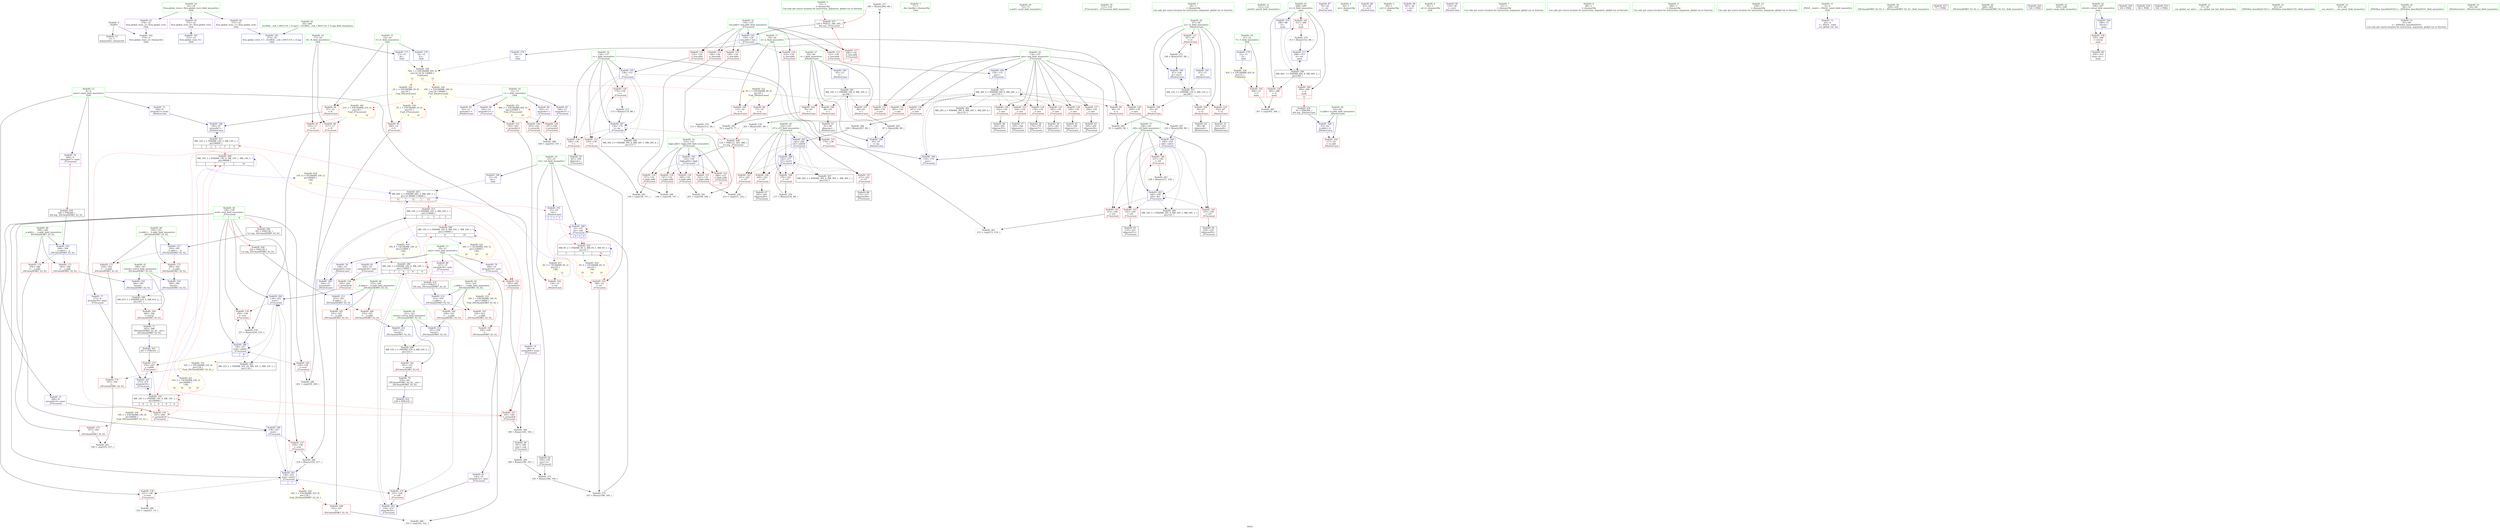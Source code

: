 digraph "SVFG" {
	label="SVFG";

	Node0x55e0046bf880 [shape=record,color=grey,label="{NodeID: 0\nNullPtr}"];
	Node0x55e0046bf880 -> Node0x55e0046e2ad0[style=solid];
	Node0x55e0046bf880 -> Node0x55e0046ea870[style=solid];
	Node0x55e0046f2310 [shape=record,color=grey,label="{NodeID: 277\n285 = Binary(284, 88, )\n|{<s0>10}}"];
	Node0x55e0046f2310:s0 -> Node0x55e004726910[style=solid,color=red];
	Node0x55e0046e51f0 [shape=record,color=blue,label="{NodeID: 194\n134\<--151\npos\<--\n_Z7recurseii\n}"];
	Node0x55e0046e51f0 -> Node0x55e004705400[style=dashed];
	Node0x55e0046e2440 [shape=record,color=red,label="{NodeID: 111\n107\<--67\n\<--i2\n_Z9solveCasei\n}"];
	Node0x55e0046e2440 -> Node0x55e0046e69a0[style=solid];
	Node0x55e0046e06b0 [shape=record,color=green,label="{NodeID: 28\n67\<--68\ni2\<--i2_field_insensitive\n_Z9solveCasei\n}"];
	Node0x55e0046e06b0 -> Node0x55e0046e21d0[style=solid];
	Node0x55e0046e06b0 -> Node0x55e0046e22a0[style=solid];
	Node0x55e0046e06b0 -> Node0x55e0046e2370[style=solid];
	Node0x55e0046e06b0 -> Node0x55e0046e2440[style=solid];
	Node0x55e0046e06b0 -> Node0x55e0046eabe0[style=solid];
	Node0x55e0046e06b0 -> Node0x55e0046eae50[style=solid];
	Node0x55e004702610 [shape=record,color=black,label="{NodeID: 305\nMR_32V_2 = PHI(MR_32V_10, MR_32V_1, MR_32V_1, )\npts\{139 \}\n}"];
	Node0x55e0046e8360 [shape=record,color=red,label="{NodeID: 139\n256\<--138\n\<--eval\n_Z7recurseii\n}"];
	Node0x55e0046e8360 -> Node0x55e0046f2190[style=solid];
	Node0x55e0046e2f40 [shape=record,color=black,label="{NodeID: 56\n161\<--160\nidxprom\<--\n_Z7recurseii\n}"];
	Node0x55e004708300 [shape=record,color=yellow,style=double,label="{NodeID: 333\n16V_1 = ENCHI(MR_16V_0)\npts\{110000 \}\nFun[_ZSt3maxIiERKT_S2_S2_]}"];
	Node0x55e004708300 -> Node0x55e0046e9a20[style=dashed];
	Node0x55e0046e9a20 [shape=record,color=red,label="{NodeID: 167\n330\<--329\n\<--\n_ZSt3maxIiERKT_S2_S2_\n}"];
	Node0x55e0046e9a20 -> Node0x55e0046f3090[style=solid];
	Node0x55e0046e4600 [shape=record,color=purple,label="{NodeID: 84\n162\<--12\narrayidx\<--c\n_Z7recurseii\n}"];
	Node0x55e0046e4600 -> Node0x55e0046e8b80[style=solid];
	Node0x55e0046deef0 [shape=record,color=green,label="{NodeID: 1\n7\<--1\n__dso_handle\<--dummyObj\nGlob }"];
	Node0x55e0046f2490 [shape=record,color=grey,label="{NodeID: 278\n282 = Binary(281, 88, )\n|{<s0>9}}"];
	Node0x55e0046f2490:s0 -> Node0x55e004726bc0[style=solid,color=red];
	Node0x55e0046e52c0 [shape=record,color=blue,label="{NodeID: 195\n136\<--153\ni\<--\n_Z7recurseii\n}"];
	Node0x55e0046e52c0 -> Node0x55e0046e7e80[style=dashed];
	Node0x55e0046e52c0 -> Node0x55e0046e7f50[style=dashed];
	Node0x55e0046e52c0 -> Node0x55e0046e8020[style=dashed];
	Node0x55e0046e52c0 -> Node0x55e0046e80f0[style=dashed];
	Node0x55e0046e52c0 -> Node0x55e0046e5460[style=dashed];
	Node0x55e0046e52c0 -> Node0x55e004701900[style=dashed];
	Node0x55e0046e2510 [shape=record,color=red,label="{NodeID: 112\n146\<--130\n\<--low.addr\n_Z7recurseii\n}"];
	Node0x55e0046e2510 -> Node0x55e0046f2d90[style=solid];
	Node0x55e0046e0780 [shape=record,color=green,label="{NodeID: 29\n72\<--73\nscanf\<--scanf_field_insensitive\n}"];
	Node0x55e004702700 [shape=record,color=black,label="{NodeID: 306\nMR_34V_2 = PHI(MR_34V_4, MR_34V_1, MR_34V_1, )\npts\{141 \}\n}"];
	Node0x55e0046e8430 [shape=record,color=red,label="{NodeID: 140\n259\<--138\n\<--eval\n_Z7recurseii\n}"];
	Node0x55e0046e8430 -> Node0x55e0046f3510[style=solid];
	Node0x55e0046e3010 [shape=record,color=black,label="{NodeID: 57\n165\<--164\nidxprom2\<--\n_Z7recurseii\n}"];
	Node0x55e004710570 [shape=record,color=yellow,style=double,label="{NodeID: 417\n6V_3 = CSCHI(MR_6V_2)\npts\{25 \}\nCS[]|{|<s1>12}}"];
	Node0x55e004710570 -> Node0x55e0046e1cf0[style=dashed];
	Node0x55e004710570:s1 -> Node0x55e0046fe1a0[style=dashed,color=blue];
	Node0x55e0046e9af0 [shape=record,color=red,label="{NodeID: 168\n332\<--331\n\<--\n_ZSt3maxIiERKT_S2_S2_\n}"];
	Node0x55e0046e9af0 -> Node0x55e0046f3090[style=solid];
	Node0x55e0046e46d0 [shape=record,color=purple,label="{NodeID: 85\n166\<--12\narrayidx3\<--c\n_Z7recurseii\n}"];
	Node0x55e0046e46d0 -> Node0x55e0046e8c50[style=solid];
	Node0x55e0046def80 [shape=record,color=green,label="{NodeID: 2\n15\<--1\n\<--dummyObj\nCan only get source location for instruction, argument, global var or function.|{<s0>5}}"];
	Node0x55e0046def80:s0 -> Node0x55e004726910[style=solid,color=red];
	Node0x55e0046f2610 [shape=record,color=grey,label="{NodeID: 279\n277 = Binary(276, 88, )\n}"];
	Node0x55e0046f2610 -> Node0x55e0046e5d50[style=solid];
	Node0x55e0046e5390 [shape=record,color=blue,label="{NodeID: 196\n134\<--170\npos\<--\n_Z7recurseii\n}"];
	Node0x55e0046e5390 -> Node0x55e004705400[style=dashed];
	Node0x55e0046e25e0 [shape=record,color=red,label="{NodeID: 113\n151\<--130\n\<--low.addr\n_Z7recurseii\n}"];
	Node0x55e0046e25e0 -> Node0x55e0046e51f0[style=solid];
	Node0x55e0046e0880 [shape=record,color=green,label="{NodeID: 30\n115\<--116\n_Z7recurseii\<--_Z7recurseii_field_insensitive\n}"];
	Node0x55e004702c00 [shape=record,color=black,label="{NodeID: 307\nMR_36V_2 = PHI(MR_36V_4, MR_36V_1, MR_36V_1, )\npts\{143 \}\n}"];
	Node0x55e0046e8500 [shape=record,color=red,label="{NodeID: 141\n213\<--140\n\<--i20\n_Z7recurseii\n}"];
	Node0x55e0046e8500 -> Node0x55e0046f2910[style=solid];
	Node0x55e0046e30e0 [shape=record,color=black,label="{NodeID: 58\n179\<--178\nidxprom7\<--\n_Z7recurseii\n}"];
	Node0x55e0047106d0 [shape=record,color=yellow,style=double,label="{NodeID: 418\n14V_4 = CSCHI(MR_14V_2)\npts\{90000 \}\nCS[]|{<s0>12}}"];
	Node0x55e0047106d0:s0 -> Node0x55e0046fe1a0[style=dashed,color=blue];
	Node0x55e0046e9bc0 [shape=record,color=red,label="{NodeID: 169\n366\<--346\n\<--retval\n_ZSt3minIiERKT_S2_S2_\n}"];
	Node0x55e0046e9bc0 -> Node0x55e0046e3b70[style=solid];
	Node0x55e0046e47a0 [shape=record,color=purple,label="{NodeID: 86\n192\<--12\narrayidx12\<--c\n_Z7recurseii\n}"];
	Node0x55e0046e47a0 -> Node0x55e0046e8ec0[style=solid];
	Node0x55e0046de910 [shape=record,color=green,label="{NodeID: 3\n24\<--1\n\<--dummyObj\nCan only get source location for instruction, argument, global var or function.}"];
	Node0x55e0046f2790 [shape=record,color=grey,label="{NodeID: 280\n222 = cmp(221, 15, )\n}"];
	Node0x55e0046e5460 [shape=record,color=blue,label="{NodeID: 197\n136\<--175\ni\<--inc\n_Z7recurseii\n}"];
	Node0x55e0046e5460 -> Node0x55e0046e7e80[style=dashed];
	Node0x55e0046e5460 -> Node0x55e0046e7f50[style=dashed];
	Node0x55e0046e5460 -> Node0x55e0046e8020[style=dashed];
	Node0x55e0046e5460 -> Node0x55e0046e80f0[style=dashed];
	Node0x55e0046e5460 -> Node0x55e0046e5460[style=dashed];
	Node0x55e0046e5460 -> Node0x55e004701900[style=dashed];
	Node0x55e0046e26b0 [shape=record,color=red,label="{NodeID: 114\n153\<--130\n\<--low.addr\n_Z7recurseii\n}"];
	Node0x55e0046e26b0 -> Node0x55e0046e52c0[style=solid];
	Node0x55e0046e0980 [shape=record,color=green,label="{NodeID: 31\n121\<--122\nprintf\<--printf_field_insensitive\n}"];
	Node0x55e004703100 [shape=record,color=black,label="{NodeID: 308\nMR_14V_2 = PHI(MR_14V_6, MR_14V_1, MR_14V_1, )\npts\{90000 \}\n|{<s0>5|<s1>9|<s2>10}}"];
	Node0x55e004703100:s0 -> Node0x55e0047106d0[style=dashed,color=blue];
	Node0x55e004703100:s1 -> Node0x55e0047109f0[style=dashed,color=blue];
	Node0x55e004703100:s2 -> Node0x55e004703100[style=dashed,color=blue];
	Node0x55e0046e85d0 [shape=record,color=red,label="{NodeID: 142\n225\<--140\n\<--i20\n_Z7recurseii\n}"];
	Node0x55e0046e85d0 -> Node0x55e0046e35c0[style=solid];
	Node0x55e0046e31b0 [shape=record,color=black,label="{NodeID: 59\n183\<--182\nidxprom9\<--\n_Z7recurseii\n}"];
	Node0x55e0047107b0 [shape=record,color=yellow,style=double,label="{NodeID: 419\n16V_4 = CSCHI(MR_16V_2)\npts\{110000 \}\nCS[]|{<s0>12}}"];
	Node0x55e0047107b0:s0 -> Node0x55e0046fe1a0[style=dashed,color=blue];
	Node0x55e004708630 [shape=record,color=yellow,style=double,label="{NodeID: 336\n42V_1 = ENCHI(MR_42V_0)\npts\{22 \}\nFun[main]}"];
	Node0x55e004708630 -> Node0x55e0046e1c20[style=dashed];
	Node0x55e0046e9c90 [shape=record,color=red,label="{NodeID: 170\n356\<--348\n\<--__a.addr\n_ZSt3minIiERKT_S2_S2_\n}"];
	Node0x55e0046e9c90 -> Node0x55e0046ea0a0[style=solid];
	Node0x55e0046e4870 [shape=record,color=purple,label="{NodeID: 87\n70\<--26\n\<--.str\n_Z9solveCasei\n}"];
	Node0x55e0046de9a0 [shape=record,color=green,label="{NodeID: 4\n26\<--1\n.str\<--dummyObj\nGlob }"];
	Node0x55e0046f2910 [shape=record,color=grey,label="{NodeID: 281\n215 = cmp(213, 214, )\n}"];
	Node0x55e0046e5530 [shape=record,color=blue,label="{NodeID: 198\n23\<--197\nret\<--add\n_Z7recurseii\n|{|<s1>9|<s2>9|<s3>9}}"];
	Node0x55e0046e5530 -> Node0x55e004701400[style=dashed];
	Node0x55e0046e5530:s1 -> Node0x55e0046e1dc0[style=dashed,color=red];
	Node0x55e0046e5530:s2 -> Node0x55e0046e5530[style=dashed,color=red];
	Node0x55e0046e5530:s3 -> Node0x55e004701400[style=dashed,color=red];
	Node0x55e0046e2780 [shape=record,color=red,label="{NodeID: 115\n199\<--130\n\<--low.addr\n_Z7recurseii\n}"];
	Node0x55e0046e2780 -> Node0x55e0046f3810[style=solid];
	Node0x55e0046e0a80 [shape=record,color=green,label="{NodeID: 32\n130\<--131\nlow.addr\<--low.addr_field_insensitive\n_Z7recurseii\n}"];
	Node0x55e0046e0a80 -> Node0x55e0046e2510[style=solid];
	Node0x55e0046e0a80 -> Node0x55e0046e25e0[style=solid];
	Node0x55e0046e0a80 -> Node0x55e0046e26b0[style=solid];
	Node0x55e0046e0a80 -> Node0x55e0046e2780[style=solid];
	Node0x55e0046e0a80 -> Node0x55e0046e70b0[style=solid];
	Node0x55e0046e0a80 -> Node0x55e0046e7180[style=solid];
	Node0x55e0046e0a80 -> Node0x55e0046e5050[style=solid];
	Node0x55e004703600 [shape=record,color=black,label="{NodeID: 309\nMR_16V_2 = PHI(MR_16V_6, MR_16V_1, MR_16V_1, )\npts\{110000 \}\n|{<s0>5|<s1>9|<s2>10}}"];
	Node0x55e004703600:s0 -> Node0x55e0047107b0[style=dashed,color=blue];
	Node0x55e004703600:s1 -> Node0x55e004710ad0[style=dashed,color=blue];
	Node0x55e004703600:s2 -> Node0x55e004703600[style=dashed,color=blue];
	Node0x55e0046e86a0 [shape=record,color=red,label="{NodeID: 143\n232\<--140\n\<--i20\n_Z7recurseii\n}"];
	Node0x55e0046e86a0 -> Node0x55e0046e3690[style=solid];
	Node0x55e0046e3280 [shape=record,color=black,label="{NodeID: 60\n187\<--186\nconv\<--sub\n_Z7recurseii\n}"];
	Node0x55e0046e3280 -> Node0x55e0046e66a0[style=solid];
	Node0x55e004710890 [shape=record,color=yellow,style=double,label="{NodeID: 420\n6V_4 = CSCHI(MR_6V_3)\npts\{25 \}\nCS[]|{<s0>10|<s1>10|<s2>10}}"];
	Node0x55e004710890:s0 -> Node0x55e0046e1dc0[style=dashed,color=red];
	Node0x55e004710890:s1 -> Node0x55e0046e5530[style=dashed,color=red];
	Node0x55e004710890:s2 -> Node0x55e004701400[style=dashed,color=red];
	Node0x55e0046e9d60 [shape=record,color=red,label="{NodeID: 171\n363\<--348\n\<--__a.addr\n_ZSt3minIiERKT_S2_S2_\n}"];
	Node0x55e0046e9d60 -> Node0x55e0046ed5f0[style=solid];
	Node0x55e0046e4940 [shape=record,color=purple,label="{NodeID: 88\n83\<--28\n\<--.str.1\n_Z9solveCasei\n}"];
	Node0x55e0046dea30 [shape=record,color=green,label="{NodeID: 5\n28\<--1\n.str.1\<--dummyObj\nGlob }"];
	Node0x55e0046f2a90 [shape=record,color=grey,label="{NodeID: 282\n95 = cmp(93, 94, )\n}"];
	Node0x55e0046e5600 [shape=record,color=blue,label="{NodeID: 199\n138\<--207\neval\<--\n_Z7recurseii\n}"];
	Node0x55e0046e5600 -> Node0x55e0046e81c0[style=dashed];
	Node0x55e0046e5600 -> Node0x55e0046e57a0[style=dashed];
	Node0x55e0046e5600 -> Node0x55e0046e5a10[style=dashed];
	Node0x55e0046e70b0 [shape=record,color=red,label="{NodeID: 116\n214\<--130\n\<--low.addr\n_Z7recurseii\n}"];
	Node0x55e0046e70b0 -> Node0x55e0046f2910[style=solid];
	Node0x55e0046e0b50 [shape=record,color=green,label="{NodeID: 33\n132\<--133\nhigh.addr\<--high.addr_field_insensitive\n_Z7recurseii\n}"];
	Node0x55e0046e0b50 -> Node0x55e0046e7250[style=solid];
	Node0x55e0046e0b50 -> Node0x55e0046e7320[style=solid];
	Node0x55e0046e0b50 -> Node0x55e0046e73f0[style=solid];
	Node0x55e0046e0b50 -> Node0x55e0046e74c0[style=solid];
	Node0x55e0046e0b50 -> Node0x55e0046e7590[style=solid];
	Node0x55e0046e0b50 -> Node0x55e0046e5120[style=solid];
	Node0x55e0046e8770 [shape=record,color=red,label="{NodeID: 144\n237\<--140\n\<--i20\n_Z7recurseii\n}"];
	Node0x55e0046e8770 -> Node0x55e0046efe00[style=solid];
	Node0x55e0046e3350 [shape=record,color=black,label="{NodeID: 61\n191\<--190\nidxprom11\<--\n_Z7recurseii\n}"];
	Node0x55e0047109f0 [shape=record,color=yellow,style=double,label="{NodeID: 421\n14V_5 = CSCHI(MR_14V_3)\npts\{90000 \}\nCS[]|{<s0>10|<s1>10|<s2>10|<s3>10}}"];
	Node0x55e0047109f0:s0 -> Node0x55e0046e8d20[style=dashed,color=red];
	Node0x55e0047109f0:s1 -> Node0x55e0046e8f90[style=dashed,color=red];
	Node0x55e0047109f0:s2 -> Node0x55e004703100[style=dashed,color=red];
	Node0x55e0047109f0:s3 -> Node0x55e004706800[style=dashed,color=red];
	Node0x55e0047087f0 [shape=record,color=yellow,style=double,label="{NodeID: 338\n50V_1 = ENCHI(MR_50V_0)\npts\{16 18 20 130000 \}\nFun[main]|{<s0>12|<s1>12|<s2>12}}"];
	Node0x55e0047087f0:s0 -> Node0x55e004706d00[style=dashed,color=red];
	Node0x55e0047087f0:s1 -> Node0x55e004707820[style=dashed,color=red];
	Node0x55e0047087f0:s2 -> Node0x55e004707e40[style=dashed,color=red];
	Node0x55e0046e9e30 [shape=record,color=red,label="{NodeID: 172\n354\<--350\n\<--__b.addr\n_ZSt3minIiERKT_S2_S2_\n}"];
	Node0x55e0046e9e30 -> Node0x55e0046e9fd0[style=solid];
	Node0x55e0046e4a10 [shape=record,color=purple,label="{NodeID: 89\n301\<--28\n\<--.str.1\nmain\n}"];
	Node0x55e0046deac0 [shape=record,color=green,label="{NodeID: 6\n30\<--1\n.str.2\<--dummyObj\nGlob }"];
	Node0x55e0046f2c10 [shape=record,color=grey,label="{NodeID: 283\n158 = cmp(156, 157, )\n}"];
	Node0x55e0046e56d0 [shape=record,color=blue,label="{NodeID: 200\n140\<--210\ni20\<--sub21\n_Z7recurseii\n}"];
	Node0x55e0046e56d0 -> Node0x55e0046e8500[style=dashed];
	Node0x55e0046e56d0 -> Node0x55e0046e85d0[style=dashed];
	Node0x55e0046e56d0 -> Node0x55e0046e86a0[style=dashed];
	Node0x55e0046e56d0 -> Node0x55e0046e8770[style=dashed];
	Node0x55e0046e56d0 -> Node0x55e0046e5940[style=dashed];
	Node0x55e0046e56d0 -> Node0x55e004702700[style=dashed];
	Node0x55e0046e7180 [shape=record,color=red,label="{NodeID: 117\n280\<--130\n\<--low.addr\n_Z7recurseii\n|{<s0>9}}"];
	Node0x55e0046e7180:s0 -> Node0x55e004726910[style=solid,color=red];
	Node0x55e0046e0c20 [shape=record,color=green,label="{NodeID: 34\n134\<--135\npos\<--pos_field_insensitive\n_Z7recurseii\n}"];
	Node0x55e0046e0c20 -> Node0x55e0046e7660[style=solid];
	Node0x55e0046e0c20 -> Node0x55e0046e7730[style=solid];
	Node0x55e0046e0c20 -> Node0x55e0046e7800[style=solid];
	Node0x55e0046e0c20 -> Node0x55e0046e78d0[style=solid];
	Node0x55e0046e0c20 -> Node0x55e0046e79a0[style=solid];
	Node0x55e0046e0c20 -> Node0x55e0046e7a70[style=solid];
	Node0x55e0046e0c20 -> Node0x55e0046e7b40[style=solid];
	Node0x55e0046e0c20 -> Node0x55e0046e7c10[style=solid];
	Node0x55e0046e0c20 -> Node0x55e0046e7ce0[style=solid];
	Node0x55e0046e0c20 -> Node0x55e0046e7db0[style=solid];
	Node0x55e0046e0c20 -> Node0x55e0046e51f0[style=solid];
	Node0x55e0046e0c20 -> Node0x55e0046e5390[style=solid];
	Node0x55e004704000 [shape=record,color=black,label="{NodeID: 311\nMR_12V_3 = PHI(MR_12V_4, MR_12V_2, )\npts\{68 \}\n}"];
	Node0x55e004704000 -> Node0x55e0046e21d0[style=dashed];
	Node0x55e004704000 -> Node0x55e0046e22a0[style=dashed];
	Node0x55e004704000 -> Node0x55e0046e2370[style=dashed];
	Node0x55e004704000 -> Node0x55e0046e2440[style=dashed];
	Node0x55e004704000 -> Node0x55e0046eae50[style=dashed];
	Node0x55e0046e8840 [shape=record,color=red,label="{NodeID: 145\n251\<--142\n\<--i37\n_Z7recurseii\n}"];
	Node0x55e0046e8840 -> Node0x55e0046f3690[style=solid];
	Node0x55e0046e3420 [shape=record,color=black,label="{NodeID: 62\n194\<--193\nconv13\<--\n_Z7recurseii\n}"];
	Node0x55e0046e3420 -> Node0x55e0046e6b20[style=solid];
	Node0x55e004710ad0 [shape=record,color=yellow,style=double,label="{NodeID: 422\n16V_5 = CSCHI(MR_16V_3)\npts\{110000 \}\nCS[]|{<s0>10|<s1>10|<s2>10}}"];
	Node0x55e004710ad0:s0 -> Node0x55e0046e8df0[style=dashed,color=red];
	Node0x55e004710ad0:s1 -> Node0x55e0046ffb00[style=dashed,color=red];
	Node0x55e004710ad0:s2 -> Node0x55e004703600[style=dashed,color=red];
	Node0x55e004708900 [shape=record,color=yellow,style=double,label="{NodeID: 339\n2V_1 = ENCHI(MR_2V_0)\npts\{16 \}\nFun[_Z7recurseii]|{|<s1>9|<s2>10}}"];
	Node0x55e004708900 -> Node0x55e0046e4f80[style=dashed];
	Node0x55e004708900:s1 -> Node0x55e004708900[style=dashed,color=red];
	Node0x55e004708900:s2 -> Node0x55e004708900[style=dashed,color=red];
	Node0x55e0046e9f00 [shape=record,color=red,label="{NodeID: 173\n360\<--350\n\<--__b.addr\n_ZSt3minIiERKT_S2_S2_\n}"];
	Node0x55e0046e9f00 -> Node0x55e0046ed520[style=solid];
	Node0x55e0046e4ae0 [shape=record,color=purple,label="{NodeID: 90\n119\<--30\n\<--.str.2\n_Z9solveCasei\n}"];
	Node0x55e0046df480 [shape=record,color=green,label="{NodeID: 7\n33\<--1\n\<--dummyObj\nCan only get source location for instruction, argument, global var or function.}"];
	Node0x55e0046f2d90 [shape=record,color=grey,label="{NodeID: 284\n148 = cmp(146, 147, )\n}"];
	Node0x55e0046e57a0 [shape=record,color=blue,label="{NodeID: 201\n138\<--219\neval\<--sub25\n_Z7recurseii\n|{|<s5>7}}"];
	Node0x55e0046e57a0 -> Node0x55e0046e81c0[style=dashed];
	Node0x55e0046e57a0 -> Node0x55e0046e8290[style=dashed];
	Node0x55e0046e57a0 -> Node0x55e0046e9060[style=dashed];
	Node0x55e0046e57a0 -> Node0x55e0046e57a0[style=dashed];
	Node0x55e0046e57a0 -> Node0x55e0046e5a10[style=dashed];
	Node0x55e0046e57a0:s5 -> Node0x55e004707f50[style=dashed,color=red];
	Node0x55e0046e7250 [shape=record,color=red,label="{NodeID: 118\n147\<--132\n\<--high.addr\n_Z7recurseii\n}"];
	Node0x55e0046e7250 -> Node0x55e0046f2d90[style=solid];
	Node0x55e0046e0cf0 [shape=record,color=green,label="{NodeID: 35\n136\<--137\ni\<--i_field_insensitive\n_Z7recurseii\n}"];
	Node0x55e0046e0cf0 -> Node0x55e0046e7e80[style=solid];
	Node0x55e0046e0cf0 -> Node0x55e0046e7f50[style=solid];
	Node0x55e0046e0cf0 -> Node0x55e0046e8020[style=solid];
	Node0x55e0046e0cf0 -> Node0x55e0046e80f0[style=solid];
	Node0x55e0046e0cf0 -> Node0x55e0046e52c0[style=solid];
	Node0x55e0046e0cf0 -> Node0x55e0046e5460[style=solid];
	Node0x55e004704500 [shape=record,color=black,label="{NodeID: 312\nMR_14V_2 = PHI(MR_14V_3, MR_14V_1, )\npts\{90000 \}\n|{|<s1>5|<s2>5|<s3>5|<s4>5}}"];
	Node0x55e004704500 -> Node0x55e0046eacb0[style=dashed];
	Node0x55e004704500:s1 -> Node0x55e0046e8d20[style=dashed,color=red];
	Node0x55e004704500:s2 -> Node0x55e0046e8f90[style=dashed,color=red];
	Node0x55e004704500:s3 -> Node0x55e004703100[style=dashed,color=red];
	Node0x55e004704500:s4 -> Node0x55e004706800[style=dashed,color=red];
	Node0x55e0046e8910 [shape=record,color=red,label="{NodeID: 146\n264\<--142\n\<--i37\n_Z7recurseii\n}"];
	Node0x55e0046e8910 -> Node0x55e0046e3830[style=solid];
	Node0x55e0046e34f0 [shape=record,color=black,label="{NodeID: 63\n205\<--204\nidxprom18\<--\n_Z7recurseii\n}"];
	Node0x55e004708a10 [shape=record,color=yellow,style=double,label="{NodeID: 340\n21V_1 = ENCHI(MR_21V_0)\npts\{18 \}\nFun[_Z7recurseii]|{|<s2>9|<s3>10}}"];
	Node0x55e004708a10 -> Node0x55e0046e1810[style=dashed];
	Node0x55e004708a10 -> Node0x55e0046e18e0[style=dashed];
	Node0x55e004708a10:s2 -> Node0x55e004708a10[style=dashed,color=red];
	Node0x55e004708a10:s3 -> Node0x55e004708a10[style=dashed,color=red];
	Node0x55e0046e9fd0 [shape=record,color=red,label="{NodeID: 174\n355\<--354\n\<--\n_ZSt3minIiERKT_S2_S2_\n}"];
	Node0x55e0046e9fd0 -> Node0x55e0046f3990[style=solid];
	Node0x55e0046e4bb0 [shape=record,color=purple,label="{NodeID: 91\n372\<--32\nllvm.global_ctors_0\<--llvm.global_ctors\nGlob }"];
	Node0x55e0046e4bb0 -> Node0x55e0046ea670[style=solid];
	Node0x55e0046df510 [shape=record,color=green,label="{NodeID: 8\n88\<--1\n\<--dummyObj\nCan only get source location for instruction, argument, global var or function.}"];
	Node0x55e0046f2f10 [shape=record,color=grey,label="{NodeID: 285\n307 = cmp(305, 306, )\n}"];
	Node0x55e0046e5870 [shape=record,color=blue,label="{NodeID: 202\n234\<--231\narrayidx32\<--\n_Z7recurseii\n}"];
	Node0x55e0046e5870 -> Node0x55e0046ffb00[style=dashed];
	Node0x55e0046e7320 [shape=record,color=red,label="{NodeID: 119\n157\<--132\n\<--high.addr\n_Z7recurseii\n}"];
	Node0x55e0046e7320 -> Node0x55e0046f2c10[style=solid];
	Node0x55e0046e0dc0 [shape=record,color=green,label="{NodeID: 36\n138\<--139\neval\<--eval_field_insensitive\n_Z7recurseii\n|{|<s8>7|<s9>8}}"];
	Node0x55e0046e0dc0 -> Node0x55e0046e81c0[style=solid];
	Node0x55e0046e0dc0 -> Node0x55e0046e8290[style=solid];
	Node0x55e0046e0dc0 -> Node0x55e0046e8360[style=solid];
	Node0x55e0046e0dc0 -> Node0x55e0046e8430[style=solid];
	Node0x55e0046e0dc0 -> Node0x55e0046e5600[style=solid];
	Node0x55e0046e0dc0 -> Node0x55e0046e57a0[style=solid];
	Node0x55e0046e0dc0 -> Node0x55e0046e5a10[style=solid];
	Node0x55e0046e0dc0 -> Node0x55e0046e5bb0[style=solid];
	Node0x55e0046e0dc0:s8 -> Node0x55e004726800[style=solid,color=red];
	Node0x55e0046e0dc0:s9 -> Node0x55e004726f30[style=solid,color=red];
	Node0x55e004704a00 [shape=record,color=black,label="{NodeID: 313\nMR_16V_2 = PHI(MR_16V_3, MR_16V_1, )\npts\{110000 \}\n|{|<s1>5|<s2>5|<s3>5}}"];
	Node0x55e004704a00 -> Node0x55e0046ead80[style=dashed];
	Node0x55e004704a00:s1 -> Node0x55e0046e8df0[style=dashed,color=red];
	Node0x55e004704a00:s2 -> Node0x55e0046ffb00[style=dashed,color=red];
	Node0x55e004704a00:s3 -> Node0x55e004703600[style=dashed,color=red];
	Node0x55e0046e89e0 [shape=record,color=red,label="{NodeID: 147\n271\<--142\n\<--i37\n_Z7recurseii\n}"];
	Node0x55e0046e89e0 -> Node0x55e0046e3900[style=solid];
	Node0x55e0046e35c0 [shape=record,color=black,label="{NodeID: 64\n226\<--225\nidxprom29\<--\n_Z7recurseii\n}"];
	Node0x55e0046ea0a0 [shape=record,color=red,label="{NodeID: 175\n357\<--356\n\<--\n_ZSt3minIiERKT_S2_S2_\n}"];
	Node0x55e0046ea0a0 -> Node0x55e0046f3990[style=solid];
	Node0x55e0046e4cb0 [shape=record,color=purple,label="{NodeID: 92\n373\<--32\nllvm.global_ctors_1\<--llvm.global_ctors\nGlob }"];
	Node0x55e0046e4cb0 -> Node0x55e0046ea770[style=solid];
	Node0x55e0046df5a0 [shape=record,color=green,label="{NodeID: 9\n189\<--1\n\<--dummyObj\nCan only get source location for instruction, argument, global var or function.}"];
	Node0x55e0046f3090 [shape=record,color=grey,label="{NodeID: 286\n333 = cmp(330, 332, )\n}"];
	Node0x55e0046e5940 [shape=record,color=blue,label="{NodeID: 203\n140\<--238\ni20\<--dec\n_Z7recurseii\n}"];
	Node0x55e0046e5940 -> Node0x55e0046e8500[style=dashed];
	Node0x55e0046e5940 -> Node0x55e0046e85d0[style=dashed];
	Node0x55e0046e5940 -> Node0x55e0046e86a0[style=dashed];
	Node0x55e0046e5940 -> Node0x55e0046e8770[style=dashed];
	Node0x55e0046e5940 -> Node0x55e0046e5940[style=dashed];
	Node0x55e0046e5940 -> Node0x55e004702700[style=dashed];
	Node0x55e0046e73f0 [shape=record,color=red,label="{NodeID: 120\n200\<--132\n\<--high.addr\n_Z7recurseii\n}"];
	Node0x55e0046e73f0 -> Node0x55e0046f3810[style=solid];
	Node0x55e0046e0e90 [shape=record,color=green,label="{NodeID: 37\n140\<--141\ni20\<--i20_field_insensitive\n_Z7recurseii\n}"];
	Node0x55e0046e0e90 -> Node0x55e0046e8500[style=solid];
	Node0x55e0046e0e90 -> Node0x55e0046e85d0[style=solid];
	Node0x55e0046e0e90 -> Node0x55e0046e86a0[style=solid];
	Node0x55e0046e0e90 -> Node0x55e0046e8770[style=solid];
	Node0x55e0046e0e90 -> Node0x55e0046e56d0[style=solid];
	Node0x55e0046e0e90 -> Node0x55e0046e5940[style=solid];
	Node0x55e0046e8ab0 [shape=record,color=red,label="{NodeID: 148\n276\<--142\n\<--i37\n_Z7recurseii\n}"];
	Node0x55e0046e8ab0 -> Node0x55e0046f2610[style=solid];
	Node0x55e0046e3690 [shape=record,color=black,label="{NodeID: 65\n233\<--232\nidxprom31\<--\n_Z7recurseii\n}"];
	Node0x55e0046ea170 [shape=record,color=blue,label="{NodeID: 176\n14\<--15\nE\<--\nGlob }"];
	Node0x55e0046ea170 -> Node0x55e0047087f0[style=dashed];
	Node0x55e0046e4db0 [shape=record,color=purple,label="{NodeID: 93\n374\<--32\nllvm.global_ctors_2\<--llvm.global_ctors\nGlob }"];
	Node0x55e0046e4db0 -> Node0x55e0046ea870[style=solid];
	Node0x55e0046df630 [shape=record,color=green,label="{NodeID: 10\n239\<--1\n\<--dummyObj\nCan only get source location for instruction, argument, global var or function.}"];
	Node0x55e0046f3210 [shape=record,color=grey,label="{NodeID: 287\n78 = cmp(76, 77, )\n}"];
	Node0x55e0046e5a10 [shape=record,color=blue,label="{NodeID: 204\n138\<--245\neval\<--\n_Z7recurseii\n}"];
	Node0x55e0046e5a10 -> Node0x55e0046e8360[style=dashed];
	Node0x55e0046e5a10 -> Node0x55e0046e5bb0[style=dashed];
	Node0x55e0046e5a10 -> Node0x55e004702610[style=dashed];
	Node0x55e0046e74c0 [shape=record,color=red,label="{NodeID: 121\n252\<--132\n\<--high.addr\n_Z7recurseii\n}"];
	Node0x55e0046e74c0 -> Node0x55e0046f3690[style=solid];
	Node0x55e0046e0f60 [shape=record,color=green,label="{NodeID: 38\n142\<--143\ni37\<--i37_field_insensitive\n_Z7recurseii\n}"];
	Node0x55e0046e0f60 -> Node0x55e0046e8840[style=solid];
	Node0x55e0046e0f60 -> Node0x55e0046e8910[style=solid];
	Node0x55e0046e0f60 -> Node0x55e0046e89e0[style=solid];
	Node0x55e0046e0f60 -> Node0x55e0046e8ab0[style=solid];
	Node0x55e0046e0f60 -> Node0x55e0046e5ae0[style=solid];
	Node0x55e0046e0f60 -> Node0x55e0046e5d50[style=solid];
	Node0x55e004705400 [shape=record,color=black,label="{NodeID: 315\nMR_28V_4 = PHI(MR_28V_6, MR_28V_3, )\npts\{135 \}\n}"];
	Node0x55e004705400 -> Node0x55e0046e7660[style=dashed];
	Node0x55e004705400 -> Node0x55e0046e7730[style=dashed];
	Node0x55e004705400 -> Node0x55e0046e7800[style=dashed];
	Node0x55e004705400 -> Node0x55e0046e78d0[style=dashed];
	Node0x55e004705400 -> Node0x55e0046e79a0[style=dashed];
	Node0x55e004705400 -> Node0x55e0046e7a70[style=dashed];
	Node0x55e004705400 -> Node0x55e0046e7b40[style=dashed];
	Node0x55e004705400 -> Node0x55e0046e7c10[style=dashed];
	Node0x55e004705400 -> Node0x55e0046e7ce0[style=dashed];
	Node0x55e004705400 -> Node0x55e0046e7db0[style=dashed];
	Node0x55e004705400 -> Node0x55e0046e5390[style=dashed];
	Node0x55e004705400 -> Node0x55e004700f00[style=dashed];
	Node0x55e004705400 -> Node0x55e004705400[style=dashed];
	Node0x55e0046e8b80 [shape=record,color=red,label="{NodeID: 149\n163\<--162\n\<--arrayidx\n_Z7recurseii\n}"];
	Node0x55e0046e8b80 -> Node0x55e0046f3390[style=solid];
	Node0x55e0046e3760 [shape=record,color=black,label="{NodeID: 66\n243\<--242\nidxprom35\<--\n_Z7recurseii\n}"];
	Node0x55e0046ea270 [shape=record,color=blue,label="{NodeID: 177\n17\<--15\nR\<--\nGlob }"];
	Node0x55e0046ea270 -> Node0x55e0047087f0[style=dashed];
	Node0x55e0046e4eb0 [shape=record,color=red,label="{NodeID: 94\n97\<--14\n\<--E\n_Z9solveCasei\n}"];
	Node0x55e0046e4eb0 -> Node0x55e0046eacb0[style=solid];
	Node0x55e0046df6c0 [shape=record,color=green,label="{NodeID: 11\n4\<--6\n_ZStL8__ioinit\<--_ZStL8__ioinit_field_insensitive\nGlob }"];
	Node0x55e0046df6c0 -> Node0x55e0046e3c40[style=solid];
	Node0x55e0046f3390 [shape=record,color=grey,label="{NodeID: 288\n168 = cmp(163, 167, )\n}"];
	Node0x55e0046e5ae0 [shape=record,color=blue,label="{NodeID: 205\n142\<--248\ni37\<--add38\n_Z7recurseii\n}"];
	Node0x55e0046e5ae0 -> Node0x55e0046e8840[style=dashed];
	Node0x55e0046e5ae0 -> Node0x55e0046e8910[style=dashed];
	Node0x55e0046e5ae0 -> Node0x55e0046e89e0[style=dashed];
	Node0x55e0046e5ae0 -> Node0x55e0046e8ab0[style=dashed];
	Node0x55e0046e5ae0 -> Node0x55e0046e5d50[style=dashed];
	Node0x55e0046e5ae0 -> Node0x55e004702c00[style=dashed];
	Node0x55e0046e7590 [shape=record,color=red,label="{NodeID: 122\n286\<--132\n\<--high.addr\n_Z7recurseii\n|{<s0>10}}"];
	Node0x55e0046e7590:s0 -> Node0x55e004726bc0[style=solid,color=red];
	Node0x55e0046e1030 [shape=record,color=green,label="{NodeID: 39\n229\<--230\n_ZSt3maxIiERKT_S2_S2_\<--_ZSt3maxIiERKT_S2_S2__field_insensitive\n}"];
	Node0x55e0046e8c50 [shape=record,color=red,label="{NodeID: 150\n167\<--166\n\<--arrayidx3\n_Z7recurseii\n}"];
	Node0x55e0046e8c50 -> Node0x55e0046f3390[style=solid];
	Node0x55e0046e3830 [shape=record,color=black,label="{NodeID: 67\n265\<--264\nidxprom46\<--\n_Z7recurseii\n}"];
	Node0x55e0043cef70 [shape=record,color=black,label="{NodeID: 427\n71 = PHI()\n}"];
	Node0x55e0046ea370 [shape=record,color=blue,label="{NodeID: 178\n19\<--15\nn\<--\nGlob }"];
	Node0x55e0046ea370 -> Node0x55e0047087f0[style=dashed];
	Node0x55e0046e4f80 [shape=record,color=red,label="{NodeID: 95\n260\<--14\n\<--E\n_Z7recurseii\n}"];
	Node0x55e0046e4f80 -> Node0x55e0046f3510[style=solid];
	Node0x55e0046df750 [shape=record,color=green,label="{NodeID: 12\n8\<--9\nmaxi\<--maxi_field_insensitive\nGlob }"];
	Node0x55e0046df750 -> Node0x55e0046e3d10[style=solid];
	Node0x55e0046df750 -> Node0x55e0046e3de0[style=solid];
	Node0x55e0046df750 -> Node0x55e0046e3eb0[style=solid];
	Node0x55e0046df750 -> Node0x55e0046e3f80[style=solid];
	Node0x55e0046df750 -> Node0x55e0046e4050[style=solid];
	Node0x55e0046f3510 [shape=record,color=grey,label="{NodeID: 289\n261 = cmp(259, 260, )\n}"];
	Node0x55e0046e5bb0 [shape=record,color=blue,label="{NodeID: 206\n138\<--257\neval\<--add42\n_Z7recurseii\n|{|<s5>8}}"];
	Node0x55e0046e5bb0 -> Node0x55e0046e8360[style=dashed];
	Node0x55e0046e5bb0 -> Node0x55e0046e8430[style=dashed];
	Node0x55e0046e5bb0 -> Node0x55e0046e9200[style=dashed];
	Node0x55e0046e5bb0 -> Node0x55e0046e5bb0[style=dashed];
	Node0x55e0046e5bb0 -> Node0x55e004702610[style=dashed];
	Node0x55e0046e5bb0:s5 -> Node0x55e004709490[style=dashed,color=red];
	Node0x55e0046e7660 [shape=record,color=red,label="{NodeID: 123\n164\<--134\n\<--pos\n_Z7recurseii\n}"];
	Node0x55e0046e7660 -> Node0x55e0046e3010[style=solid];
	Node0x55e0046e1130 [shape=record,color=green,label="{NodeID: 40\n268\<--269\n_ZSt3minIiERKT_S2_S2_\<--_ZSt3minIiERKT_S2_S2__field_insensitive\n}"];
	Node0x55e0046e8d20 [shape=record,color=red,label="{NodeID: 151\n181\<--180\n\<--arrayidx8\n_Z7recurseii\n}"];
	Node0x55e0046e8d20 -> Node0x55e0046e6220[style=solid];
	Node0x55e0046e3900 [shape=record,color=black,label="{NodeID: 68\n272\<--271\nidxprom49\<--\n_Z7recurseii\n}"];
	Node0x55e004726100 [shape=record,color=black,label="{NodeID: 428\n120 = PHI()\n}"];
	Node0x55e0046ea470 [shape=record,color=blue,label="{NodeID: 179\n21\<--15\nT\<--\nGlob }"];
	Node0x55e0046ea470 -> Node0x55e004708630[style=dashed];
	Node0x55e0046e1810 [shape=record,color=red,label="{NodeID: 96\n217\<--17\n\<--R\n_Z7recurseii\n}"];
	Node0x55e0046e1810 -> Node0x55e0046eff80[style=solid];
	Node0x55e0046df810 [shape=record,color=green,label="{NodeID: 13\n10\<--11\nmini\<--mini_field_insensitive\nGlob }"];
	Node0x55e0046df810 -> Node0x55e0046e4120[style=solid];
	Node0x55e0046df810 -> Node0x55e0046e41f0[style=solid];
	Node0x55e0046df810 -> Node0x55e0046e42c0[style=solid];
	Node0x55e0046df810 -> Node0x55e0046e4390[style=solid];
	Node0x55e0046df810 -> Node0x55e0046e4460[style=solid];
	Node0x55e0046f3690 [shape=record,color=grey,label="{NodeID: 290\n253 = cmp(251, 252, )\n}"];
	Node0x55e0046e5c80 [shape=record,color=blue,label="{NodeID: 207\n273\<--270\narrayidx50\<--\n_Z7recurseii\n}"];
	Node0x55e0046e5c80 -> Node0x55e004706800[style=dashed];
	Node0x55e0046e7730 [shape=record,color=red,label="{NodeID: 124\n178\<--134\n\<--pos\n_Z7recurseii\n}"];
	Node0x55e0046e7730 -> Node0x55e0046e30e0[style=solid];
	Node0x55e0046e1230 [shape=record,color=green,label="{NodeID: 41\n293\<--294\nmain\<--main_field_insensitive\n}"];
	Node0x55e0046e8df0 [shape=record,color=red,label="{NodeID: 152\n185\<--184\n\<--arrayidx10\n_Z7recurseii\n}"];
	Node0x55e0046e8df0 -> Node0x55e0046e6220[style=solid];
	Node0x55e0046e39d0 [shape=record,color=black,label="{NodeID: 69\n295\<--316\nmain_ret\<--\nmain\n}"];
	Node0x55e0047261d0 [shape=record,color=black,label="{NodeID: 429\n44 = PHI()\n}"];
	Node0x55e0046efe00 [shape=record,color=grey,label="{NodeID: 263\n238 = Binary(237, 239, )\n}"];
	Node0x55e0046efe00 -> Node0x55e0046e5940[style=solid];
	Node0x55e0046ea570 [shape=record,color=blue,label="{NodeID: 180\n23\<--24\nret\<--\nGlob }"];
	Node0x55e0046ea570 -> Node0x55e0046fe1a0[style=dashed];
	Node0x55e0046e18e0 [shape=record,color=red,label="{NodeID: 97\n255\<--17\n\<--R\n_Z7recurseii\n}"];
	Node0x55e0046e18e0 -> Node0x55e0046f2190[style=solid];
	Node0x55e0046df910 [shape=record,color=green,label="{NodeID: 14\n12\<--13\nc\<--c_field_insensitive\nGlob }"];
	Node0x55e0046df910 -> Node0x55e0046e4530[style=solid];
	Node0x55e0046df910 -> Node0x55e0046e4600[style=solid];
	Node0x55e0046df910 -> Node0x55e0046e46d0[style=solid];
	Node0x55e0046df910 -> Node0x55e0046e47a0[style=solid];
	Node0x55e0046f3810 [shape=record,color=grey,label="{NodeID: 291\n201 = cmp(199, 200, )\n}"];
	Node0x55e0046e5d50 [shape=record,color=blue,label="{NodeID: 208\n142\<--277\ni37\<--inc52\n_Z7recurseii\n}"];
	Node0x55e0046e5d50 -> Node0x55e0046e8840[style=dashed];
	Node0x55e0046e5d50 -> Node0x55e0046e8910[style=dashed];
	Node0x55e0046e5d50 -> Node0x55e0046e89e0[style=dashed];
	Node0x55e0046e5d50 -> Node0x55e0046e8ab0[style=dashed];
	Node0x55e0046e5d50 -> Node0x55e0046e5d50[style=dashed];
	Node0x55e0046e5d50 -> Node0x55e004702c00[style=dashed];
	Node0x55e0046e7800 [shape=record,color=red,label="{NodeID: 125\n182\<--134\n\<--pos\n_Z7recurseii\n}"];
	Node0x55e0046e7800 -> Node0x55e0046e31b0[style=solid];
	Node0x55e0046e1330 [shape=record,color=green,label="{NodeID: 42\n296\<--297\nretval\<--retval_field_insensitive\nmain\n}"];
	Node0x55e0046e1330 -> Node0x55e0046e92d0[style=solid];
	Node0x55e0046e1330 -> Node0x55e0046e5e20[style=solid];
	Node0x55e004706800 [shape=record,color=black,label="{NodeID: 319\nMR_14V_3 = PHI(MR_14V_4, MR_14V_1, )\npts\{90000 \}\n|{|<s2>8|<s3>9|<s4>9|<s5>9|<s6>9}}"];
	Node0x55e004706800 -> Node0x55e0046e9200[style=dashed];
	Node0x55e004706800 -> Node0x55e0046e5c80[style=dashed];
	Node0x55e004706800:s2 -> Node0x55e0047020d0[style=dashed,color=red];
	Node0x55e004706800:s3 -> Node0x55e0046e8d20[style=dashed,color=red];
	Node0x55e004706800:s4 -> Node0x55e0046e8f90[style=dashed,color=red];
	Node0x55e004706800:s5 -> Node0x55e004703100[style=dashed,color=red];
	Node0x55e004706800:s6 -> Node0x55e004706800[style=dashed,color=red];
	Node0x55e0046e8ec0 [shape=record,color=red,label="{NodeID: 153\n193\<--192\n\<--arrayidx12\n_Z7recurseii\n}"];
	Node0x55e0046e8ec0 -> Node0x55e0046e3420[style=solid];
	Node0x55e0046e3aa0 [shape=record,color=black,label="{NodeID: 70\n318\<--341\n_ZSt3maxIiERKT_S2_S2__ret\<--\n_ZSt3maxIiERKT_S2_S2_\n|{<s0>7}}"];
	Node0x55e0046e3aa0:s0 -> Node0x55e004726440[style=solid,color=blue];
	Node0x55e0047262a0 [shape=record,color=black,label="{NodeID: 430\n84 = PHI()\n}"];
	Node0x55e0046eff80 [shape=record,color=grey,label="{NodeID: 264\n219 = Binary(218, 217, )\n}"];
	Node0x55e0046eff80 -> Node0x55e0046e57a0[style=solid];
	Node0x55e0046ea670 [shape=record,color=blue,label="{NodeID: 181\n372\<--33\nllvm.global_ctors_0\<--\nGlob }"];
	Node0x55e0046e19b0 [shape=record,color=red,label="{NodeID: 98\n77\<--19\n\<--n\n_Z9solveCasei\n}"];
	Node0x55e0046e19b0 -> Node0x55e0046f3210[style=solid];
	Node0x55e0046dfa10 [shape=record,color=green,label="{NodeID: 15\n14\<--16\nE\<--E_field_insensitive\nGlob }"];
	Node0x55e0046dfa10 -> Node0x55e0046e4eb0[style=solid];
	Node0x55e0046dfa10 -> Node0x55e0046e4f80[style=solid];
	Node0x55e0046dfa10 -> Node0x55e0046ea170[style=solid];
	Node0x55e0046f3990 [shape=record,color=grey,label="{NodeID: 292\n358 = cmp(355, 357, )\n}"];
	Node0x55e0046e5e20 [shape=record,color=blue,label="{NodeID: 209\n296\<--15\nretval\<--\nmain\n}"];
	Node0x55e0046e5e20 -> Node0x55e0046e92d0[style=dashed];
	Node0x55e0046e78d0 [shape=record,color=red,label="{NodeID: 126\n190\<--134\n\<--pos\n_Z7recurseii\n}"];
	Node0x55e0046e78d0 -> Node0x55e0046e3350[style=solid];
	Node0x55e0046e1400 [shape=record,color=green,label="{NodeID: 43\n298\<--299\nit\<--it_field_insensitive\nmain\n}"];
	Node0x55e0046e1400 -> Node0x55e0046e93a0[style=solid];
	Node0x55e0046e1400 -> Node0x55e0046e9470[style=solid];
	Node0x55e0046e1400 -> Node0x55e0046e9540[style=solid];
	Node0x55e0046e1400 -> Node0x55e0046e5ef0[style=solid];
	Node0x55e0046e1400 -> Node0x55e0046e5fc0[style=solid];
	Node0x55e004706d00 [shape=record,color=yellow,style=double,label="{NodeID: 320\n2V_1 = ENCHI(MR_2V_0)\npts\{16 \}\nFun[_Z9solveCasei]|{|<s1>5}}"];
	Node0x55e004706d00 -> Node0x55e0046e4eb0[style=dashed];
	Node0x55e004706d00:s1 -> Node0x55e004708900[style=dashed,color=red];
	Node0x55e0046e8f90 [shape=record,color=red,label="{NodeID: 154\n207\<--206\n\<--arrayidx19\n_Z7recurseii\n}"];
	Node0x55e0046e8f90 -> Node0x55e0046e5600[style=solid];
	Node0x55e0046e3b70 [shape=record,color=black,label="{NodeID: 71\n343\<--366\n_ZSt3minIiERKT_S2_S2__ret\<--\n_ZSt3minIiERKT_S2_S2_\n|{<s0>8}}"];
	Node0x55e0046e3b70:s0 -> Node0x55e004726370[style=solid,color=blue];
	Node0x55e004726370 [shape=record,color=black,label="{NodeID: 431\n267 = PHI(343, )\n}"];
	Node0x55e004726370 -> Node0x55e0046e9200[style=solid];
	Node0x55e0046e60a0 [shape=record,color=grey,label="{NodeID: 265\n87 = Binary(86, 88, )\n}"];
	Node0x55e0046e60a0 -> Node0x55e0046eab10[style=solid];
	Node0x55e0046ea770 [shape=record,color=blue,label="{NodeID: 182\n373\<--34\nllvm.global_ctors_1\<--_GLOBAL__sub_I_ll931110_1_0.cpp\nGlob }"];
	Node0x55e0046e1a80 [shape=record,color=red,label="{NodeID: 99\n94\<--19\n\<--n\n_Z9solveCasei\n}"];
	Node0x55e0046e1a80 -> Node0x55e0046f2a90[style=solid];
	Node0x55e0046dfb10 [shape=record,color=green,label="{NodeID: 16\n17\<--18\nR\<--R_field_insensitive\nGlob }"];
	Node0x55e0046dfb10 -> Node0x55e0046e1810[style=solid];
	Node0x55e0046dfb10 -> Node0x55e0046e18e0[style=solid];
	Node0x55e0046dfb10 -> Node0x55e0046ea270[style=solid];
	Node0x55e0046fe1a0 [shape=record,color=black,label="{NodeID: 293\nMR_48V_2 = PHI(MR_48V_3, MR_48V_1, )\npts\{25 90000 110000 \}\n|{<s0>12|<s1>12|<s2>12}}"];
	Node0x55e0046fe1a0:s0 -> Node0x55e0046eaf20[style=dashed,color=red];
	Node0x55e0046fe1a0:s1 -> Node0x55e004704500[style=dashed,color=red];
	Node0x55e0046fe1a0:s2 -> Node0x55e004704a00[style=dashed,color=red];
	Node0x55e0046e5ef0 [shape=record,color=blue,label="{NodeID: 210\n298\<--88\nit\<--\nmain\n}"];
	Node0x55e0046e5ef0 -> Node0x55e0046fe700[style=dashed];
	Node0x55e0046e79a0 [shape=record,color=red,label="{NodeID: 127\n204\<--134\n\<--pos\n_Z7recurseii\n}"];
	Node0x55e0046e79a0 -> Node0x55e0046e34f0[style=solid];
	Node0x55e0046e14d0 [shape=record,color=green,label="{NodeID: 44\n321\<--322\nretval\<--retval_field_insensitive\n_ZSt3maxIiERKT_S2_S2_\n}"];
	Node0x55e0046e14d0 -> Node0x55e0046e9610[style=solid];
	Node0x55e0046e14d0 -> Node0x55e0046ed1e0[style=solid];
	Node0x55e0046e14d0 -> Node0x55e0046ed2b0[style=solid];
	Node0x55e004707820 [shape=record,color=yellow,style=double,label="{NodeID: 321\n4V_1 = ENCHI(MR_4V_0)\npts\{20 \}\nFun[_Z9solveCasei]}"];
	Node0x55e004707820 -> Node0x55e0046e19b0[style=dashed];
	Node0x55e004707820 -> Node0x55e0046e1a80[style=dashed];
	Node0x55e004707820 -> Node0x55e0046e1b50[style=dashed];
	Node0x55e0046e9060 [shape=record,color=red,label="{NodeID: 155\n231\<--228\n\<--call\n_Z7recurseii\n}"];
	Node0x55e0046e9060 -> Node0x55e0046e5870[style=solid];
	Node0x55e0046e3c40 [shape=record,color=purple,label="{NodeID: 72\n43\<--4\n\<--_ZStL8__ioinit\n__cxx_global_var_init\n}"];
	Node0x55e004726440 [shape=record,color=black,label="{NodeID: 432\n228 = PHI(318, )\n}"];
	Node0x55e004726440 -> Node0x55e0046e9060[style=solid];
	Node0x55e0046e6220 [shape=record,color=grey,label="{NodeID: 266\n186 = Binary(181, 185, )\n}"];
	Node0x55e0046e6220 -> Node0x55e0046e3280[style=solid];
	Node0x55e0046ea870 [shape=record,color=blue, style = dotted,label="{NodeID: 183\n374\<--3\nllvm.global_ctors_2\<--dummyVal\nGlob }"];
	Node0x55e0046e1b50 [shape=record,color=red,label="{NodeID: 100\n112\<--19\n\<--n\n_Z9solveCasei\n}"];
	Node0x55e0046e1b50 -> Node0x55e0046e6820[style=solid];
	Node0x55e0046dfc10 [shape=record,color=green,label="{NodeID: 17\n19\<--20\nn\<--n_field_insensitive\nGlob }"];
	Node0x55e0046dfc10 -> Node0x55e0046e19b0[style=solid];
	Node0x55e0046dfc10 -> Node0x55e0046e1a80[style=solid];
	Node0x55e0046dfc10 -> Node0x55e0046e1b50[style=solid];
	Node0x55e0046dfc10 -> Node0x55e0046ea370[style=solid];
	Node0x55e0046fe700 [shape=record,color=black,label="{NodeID: 294\nMR_46V_3 = PHI(MR_46V_4, MR_46V_2, )\npts\{299 \}\n}"];
	Node0x55e0046fe700 -> Node0x55e0046e93a0[style=dashed];
	Node0x55e0046fe700 -> Node0x55e0046e9470[style=dashed];
	Node0x55e0046fe700 -> Node0x55e0046e9540[style=dashed];
	Node0x55e0046fe700 -> Node0x55e0046e5fc0[style=dashed];
	Node0x55e0046e5fc0 [shape=record,color=blue,label="{NodeID: 211\n298\<--313\nit\<--inc\nmain\n}"];
	Node0x55e0046e5fc0 -> Node0x55e0046fe700[style=dashed];
	Node0x55e0046e7a70 [shape=record,color=red,label="{NodeID: 128\n209\<--134\n\<--pos\n_Z7recurseii\n}"];
	Node0x55e0046e7a70 -> Node0x55e0046e63a0[style=solid];
	Node0x55e0046e15a0 [shape=record,color=green,label="{NodeID: 45\n323\<--324\n__a.addr\<--__a.addr_field_insensitive\n_ZSt3maxIiERKT_S2_S2_\n}"];
	Node0x55e0046e15a0 -> Node0x55e0046e96e0[style=solid];
	Node0x55e0046e15a0 -> Node0x55e0046e97b0[style=solid];
	Node0x55e0046e15a0 -> Node0x55e0046ed040[style=solid];
	Node0x55e0046e9130 [shape=record,color=red,label="{NodeID: 156\n245\<--244\n\<--arrayidx36\n_Z7recurseii\n}"];
	Node0x55e0046e9130 -> Node0x55e0046e5a10[style=solid];
	Node0x55e0046e3d10 [shape=record,color=purple,label="{NodeID: 73\n100\<--8\narrayidx7\<--maxi\n_Z9solveCasei\n}"];
	Node0x55e0046e3d10 -> Node0x55e0046eacb0[style=solid];
	Node0x55e004726510 [shape=record,color=black,label="{NodeID: 433\n302 = PHI()\n}"];
	Node0x55e0046e63a0 [shape=record,color=grey,label="{NodeID: 267\n210 = Binary(209, 88, )\n}"];
	Node0x55e0046e63a0 -> Node0x55e0046e56d0[style=solid];
	Node0x55e0046ea970 [shape=record,color=blue,label="{NodeID: 184\n63\<--62\nit.addr\<--it\n_Z9solveCasei\n}"];
	Node0x55e0046ea970 -> Node0x55e0046e1e90[style=dashed];
	Node0x55e0046e1c20 [shape=record,color=red,label="{NodeID: 101\n306\<--21\n\<--T\nmain\n}"];
	Node0x55e0046e1c20 -> Node0x55e0046f2f10[style=solid];
	Node0x55e0046dfd10 [shape=record,color=green,label="{NodeID: 18\n21\<--22\nT\<--T_field_insensitive\nGlob }"];
	Node0x55e0046dfd10 -> Node0x55e0046e1c20[style=solid];
	Node0x55e0046dfd10 -> Node0x55e0046ea470[style=solid];
	Node0x55e0046fec00 [shape=record,color=black,label="{NodeID: 295\nMR_10V_3 = PHI(MR_10V_4, MR_10V_2, )\npts\{66 \}\n}"];
	Node0x55e0046fec00 -> Node0x55e0046e1f60[style=dashed];
	Node0x55e0046fec00 -> Node0x55e0046e2030[style=dashed];
	Node0x55e0046fec00 -> Node0x55e0046e2100[style=dashed];
	Node0x55e0046fec00 -> Node0x55e0046eab10[style=dashed];
	Node0x55e0046ed040 [shape=record,color=blue,label="{NodeID: 212\n323\<--319\n__a.addr\<--__a\n_ZSt3maxIiERKT_S2_S2_\n}"];
	Node0x55e0046ed040 -> Node0x55e0046e96e0[style=dashed];
	Node0x55e0046ed040 -> Node0x55e0046e97b0[style=dashed];
	Node0x55e0046e7b40 [shape=record,color=red,label="{NodeID: 129\n242\<--134\n\<--pos\n_Z7recurseii\n}"];
	Node0x55e0046e7b40 -> Node0x55e0046e3760[style=solid];
	Node0x55e0046e1670 [shape=record,color=green,label="{NodeID: 46\n325\<--326\n__b.addr\<--__b.addr_field_insensitive\n_ZSt3maxIiERKT_S2_S2_\n}"];
	Node0x55e0046e1670 -> Node0x55e0046e9880[style=solid];
	Node0x55e0046e1670 -> Node0x55e0046e9950[style=solid];
	Node0x55e0046e1670 -> Node0x55e0046ed110[style=solid];
	Node0x55e0046e9200 [shape=record,color=red,label="{NodeID: 157\n270\<--267\n\<--call48\n_Z7recurseii\n}"];
	Node0x55e0046e9200 -> Node0x55e0046e5c80[style=solid];
	Node0x55e0046e3de0 [shape=record,color=purple,label="{NodeID: 74\n180\<--8\narrayidx8\<--maxi\n_Z7recurseii\n}"];
	Node0x55e0046e3de0 -> Node0x55e0046e8d20[style=solid];
	Node0x55e0047265e0 [shape=record,color=black,label="{NodeID: 434\n62 = PHI(309, )\n0th arg _Z9solveCasei }"];
	Node0x55e0047265e0 -> Node0x55e0046ea970[style=solid];
	Node0x55e0047093b0 [shape=record,color=yellow,style=double,label="{NodeID: 351\n40V_1 = ENCHI(MR_40V_0)\npts\{130000 \}\nFun[_Z7recurseii]|{|<s3>9|<s4>10}}"];
	Node0x55e0047093b0 -> Node0x55e0046e8b80[style=dashed];
	Node0x55e0047093b0 -> Node0x55e0046e8c50[style=dashed];
	Node0x55e0047093b0 -> Node0x55e0046e8ec0[style=dashed];
	Node0x55e0047093b0:s3 -> Node0x55e0047093b0[style=dashed,color=red];
	Node0x55e0047093b0:s4 -> Node0x55e0047093b0[style=dashed,color=red];
	Node0x55e0046e6520 [shape=record,color=grey,label="{NodeID: 268\n248 = Binary(247, 88, )\n}"];
	Node0x55e0046e6520 -> Node0x55e0046e5ae0[style=solid];
	Node0x55e0046eaa40 [shape=record,color=blue,label="{NodeID: 185\n65\<--15\ni\<--\n_Z9solveCasei\n}"];
	Node0x55e0046eaa40 -> Node0x55e0046fec00[style=dashed];
	Node0x55e0046e1cf0 [shape=record,color=red,label="{NodeID: 102\n118\<--23\n\<--ret\n_Z9solveCasei\n}"];
	Node0x55e0046dfe10 [shape=record,color=green,label="{NodeID: 19\n23\<--25\nret\<--ret_field_insensitive\nGlob }"];
	Node0x55e0046dfe10 -> Node0x55e0046e1cf0[style=solid];
	Node0x55e0046dfe10 -> Node0x55e0046e1dc0[style=solid];
	Node0x55e0046dfe10 -> Node0x55e0046ea570[style=solid];
	Node0x55e0046dfe10 -> Node0x55e0046eaf20[style=solid];
	Node0x55e0046dfe10 -> Node0x55e0046e5530[style=solid];
	Node0x55e0046ed110 [shape=record,color=blue,label="{NodeID: 213\n325\<--320\n__b.addr\<--__b\n_ZSt3maxIiERKT_S2_S2_\n}"];
	Node0x55e0046ed110 -> Node0x55e0046e9880[style=dashed];
	Node0x55e0046ed110 -> Node0x55e0046e9950[style=dashed];
	Node0x55e0046e7c10 [shape=record,color=red,label="{NodeID: 130\n247\<--134\n\<--pos\n_Z7recurseii\n}"];
	Node0x55e0046e7c10 -> Node0x55e0046e6520[style=solid];
	Node0x55e0046e1740 [shape=record,color=green,label="{NodeID: 47\n346\<--347\nretval\<--retval_field_insensitive\n_ZSt3minIiERKT_S2_S2_\n}"];
	Node0x55e0046e1740 -> Node0x55e0046e9bc0[style=solid];
	Node0x55e0046e1740 -> Node0x55e0046ed520[style=solid];
	Node0x55e0046e1740 -> Node0x55e0046ed5f0[style=solid];
	Node0x55e0046e92d0 [shape=record,color=red,label="{NodeID: 158\n316\<--296\n\<--retval\nmain\n}"];
	Node0x55e0046e92d0 -> Node0x55e0046e39d0[style=solid];
	Node0x55e0046e3eb0 [shape=record,color=purple,label="{NodeID: 75\n206\<--8\narrayidx19\<--maxi\n_Z7recurseii\n}"];
	Node0x55e0046e3eb0 -> Node0x55e0046e8f90[style=solid];
	Node0x55e0047266f0 [shape=record,color=black,label="{NodeID: 435\n319 = PHI(227, )\n0th arg _ZSt3maxIiERKT_S2_S2_ }"];
	Node0x55e0047266f0 -> Node0x55e0046ed040[style=solid];
	Node0x55e004709490 [shape=record,color=yellow,style=double,label="{NodeID: 352\n32V_1 = ENCHI(MR_32V_0)\npts\{139 \}\nFun[_ZSt3minIiERKT_S2_S2_]}"];
	Node0x55e004709490 -> Node0x55e0046e9fd0[style=dashed];
	Node0x55e0046e66a0 [shape=record,color=grey,label="{NodeID: 269\n188 = Binary(189, 187, )\n}"];
	Node0x55e0046e66a0 -> Node0x55e0046e6b20[style=solid];
	Node0x55e0046eab10 [shape=record,color=blue,label="{NodeID: 186\n65\<--87\ni\<--inc\n_Z9solveCasei\n}"];
	Node0x55e0046eab10 -> Node0x55e0046fec00[style=dashed];
	Node0x55e0046e1dc0 [shape=record,color=red,label="{NodeID: 103\n196\<--23\n\<--ret\n_Z7recurseii\n}"];
	Node0x55e0046e1dc0 -> Node0x55e0046e6fa0[style=solid];
	Node0x55e0046dff10 [shape=record,color=green,label="{NodeID: 20\n32\<--36\nllvm.global_ctors\<--llvm.global_ctors_field_insensitive\nGlob }"];
	Node0x55e0046dff10 -> Node0x55e0046e4bb0[style=solid];
	Node0x55e0046dff10 -> Node0x55e0046e4cb0[style=solid];
	Node0x55e0046dff10 -> Node0x55e0046e4db0[style=solid];
	Node0x55e0046ed1e0 [shape=record,color=blue,label="{NodeID: 214\n321\<--335\nretval\<--\n_ZSt3maxIiERKT_S2_S2_\n}"];
	Node0x55e0046ed1e0 -> Node0x55e004700000[style=dashed];
	Node0x55e0046e7ce0 [shape=record,color=red,label="{NodeID: 131\n281\<--134\n\<--pos\n_Z7recurseii\n}"];
	Node0x55e0046e7ce0 -> Node0x55e0046f2490[style=solid];
	Node0x55e0046e2830 [shape=record,color=green,label="{NodeID: 48\n348\<--349\n__a.addr\<--__a.addr_field_insensitive\n_ZSt3minIiERKT_S2_S2_\n}"];
	Node0x55e0046e2830 -> Node0x55e0046e9c90[style=solid];
	Node0x55e0046e2830 -> Node0x55e0046e9d60[style=solid];
	Node0x55e0046e2830 -> Node0x55e0046ed380[style=solid];
	Node0x55e0046e93a0 [shape=record,color=red,label="{NodeID: 159\n305\<--298\n\<--it\nmain\n}"];
	Node0x55e0046e93a0 -> Node0x55e0046f2f10[style=solid];
	Node0x55e0046e3f80 [shape=record,color=purple,label="{NodeID: 76\n266\<--8\narrayidx47\<--maxi\n_Z7recurseii\n|{<s0>8}}"];
	Node0x55e0046e3f80:s0 -> Node0x55e004726e20[style=solid,color=red];
	Node0x55e004726800 [shape=record,color=black,label="{NodeID: 436\n320 = PHI(138, )\n1st arg _ZSt3maxIiERKT_S2_S2_ }"];
	Node0x55e004726800 -> Node0x55e0046ed110[style=solid];
	Node0x55e0046e6820 [shape=record,color=grey,label="{NodeID: 270\n113 = Binary(112, 88, )\n|{<s0>5}}"];
	Node0x55e0046e6820:s0 -> Node0x55e004726bc0[style=solid,color=red];
	Node0x55e0046eabe0 [shape=record,color=blue,label="{NodeID: 187\n67\<--15\ni2\<--\n_Z9solveCasei\n}"];
	Node0x55e0046eabe0 -> Node0x55e004704000[style=dashed];
	Node0x55e0046e1e90 [shape=record,color=red,label="{NodeID: 104\n117\<--63\n\<--it.addr\n_Z9solveCasei\n}"];
	Node0x55e0046e0010 [shape=record,color=green,label="{NodeID: 21\n37\<--38\n__cxx_global_var_init\<--__cxx_global_var_init_field_insensitive\n}"];
	Node0x55e0046ffb00 [shape=record,color=black,label="{NodeID: 298\nMR_16V_3 = PHI(MR_16V_4, MR_16V_1, )\npts\{110000 \}\n|{|<s3>7|<s4>9|<s5>9|<s6>9}}"];
	Node0x55e0046ffb00 -> Node0x55e0046e9060[style=dashed];
	Node0x55e0046ffb00 -> Node0x55e0046e9130[style=dashed];
	Node0x55e0046ffb00 -> Node0x55e0046e5870[style=dashed];
	Node0x55e0046ffb00:s3 -> Node0x55e004708300[style=dashed,color=red];
	Node0x55e0046ffb00:s4 -> Node0x55e0046e8df0[style=dashed,color=red];
	Node0x55e0046ffb00:s5 -> Node0x55e0046ffb00[style=dashed,color=red];
	Node0x55e0046ffb00:s6 -> Node0x55e004703600[style=dashed,color=red];
	Node0x55e0046ed2b0 [shape=record,color=blue,label="{NodeID: 215\n321\<--338\nretval\<--\n_ZSt3maxIiERKT_S2_S2_\n}"];
	Node0x55e0046ed2b0 -> Node0x55e004700000[style=dashed];
	Node0x55e0046e7db0 [shape=record,color=red,label="{NodeID: 132\n284\<--134\n\<--pos\n_Z7recurseii\n}"];
	Node0x55e0046e7db0 -> Node0x55e0046f2310[style=solid];
	Node0x55e0046e2900 [shape=record,color=green,label="{NodeID: 49\n350\<--351\n__b.addr\<--__b.addr_field_insensitive\n_ZSt3minIiERKT_S2_S2_\n}"];
	Node0x55e0046e2900 -> Node0x55e0046e9e30[style=solid];
	Node0x55e0046e2900 -> Node0x55e0046e9f00[style=solid];
	Node0x55e0046e2900 -> Node0x55e0046ed450[style=solid];
	Node0x55e0046e9470 [shape=record,color=red,label="{NodeID: 160\n309\<--298\n\<--it\nmain\n|{<s0>12}}"];
	Node0x55e0046e9470:s0 -> Node0x55e0047265e0[style=solid,color=red];
	Node0x55e0046e4050 [shape=record,color=purple,label="{NodeID: 77\n273\<--8\narrayidx50\<--maxi\n_Z7recurseii\n}"];
	Node0x55e0046e4050 -> Node0x55e0046e5c80[style=solid];
	Node0x55e004726910 [shape=record,color=black,label="{NodeID: 437\n128 = PHI(15, 280, 285, )\n0th arg _Z7recurseii }"];
	Node0x55e004726910 -> Node0x55e0046e5050[style=solid];
	Node0x55e0046e69a0 [shape=record,color=grey,label="{NodeID: 271\n108 = Binary(107, 88, )\n}"];
	Node0x55e0046e69a0 -> Node0x55e0046eae50[style=solid];
	Node0x55e0046eacb0 [shape=record,color=blue,label="{NodeID: 188\n100\<--97\narrayidx7\<--\n_Z9solveCasei\n}"];
	Node0x55e0046eacb0 -> Node0x55e004704500[style=dashed];
	Node0x55e0046e1f60 [shape=record,color=red,label="{NodeID: 105\n76\<--65\n\<--i\n_Z9solveCasei\n}"];
	Node0x55e0046e1f60 -> Node0x55e0046f3210[style=solid];
	Node0x55e0046e0110 [shape=record,color=green,label="{NodeID: 22\n41\<--42\n_ZNSt8ios_base4InitC1Ev\<--_ZNSt8ios_base4InitC1Ev_field_insensitive\n}"];
	Node0x55e004700000 [shape=record,color=black,label="{NodeID: 299\nMR_53V_3 = PHI(MR_53V_4, MR_53V_2, )\npts\{322 \}\n}"];
	Node0x55e004700000 -> Node0x55e0046e9610[style=dashed];
	Node0x55e0046ed380 [shape=record,color=blue,label="{NodeID: 216\n348\<--344\n__a.addr\<--__a\n_ZSt3minIiERKT_S2_S2_\n}"];
	Node0x55e0046ed380 -> Node0x55e0046e9c90[style=dashed];
	Node0x55e0046ed380 -> Node0x55e0046e9d60[style=dashed];
	Node0x55e0046e7e80 [shape=record,color=red,label="{NodeID: 133\n156\<--136\n\<--i\n_Z7recurseii\n}"];
	Node0x55e0046e7e80 -> Node0x55e0046f2c10[style=solid];
	Node0x55e0046e29d0 [shape=record,color=green,label="{NodeID: 50\n34\<--368\n_GLOBAL__sub_I_ll931110_1_0.cpp\<--_GLOBAL__sub_I_ll931110_1_0.cpp_field_insensitive\n}"];
	Node0x55e0046e29d0 -> Node0x55e0046ea770[style=solid];
	Node0x55e0046e9540 [shape=record,color=red,label="{NodeID: 161\n312\<--298\n\<--it\nmain\n}"];
	Node0x55e0046e9540 -> Node0x55e0046e6e20[style=solid];
	Node0x55e0046e4120 [shape=record,color=purple,label="{NodeID: 78\n104\<--10\narrayidx9\<--mini\n_Z9solveCasei\n}"];
	Node0x55e0046e4120 -> Node0x55e0046ead80[style=solid];
	Node0x55e004726bc0 [shape=record,color=black,label="{NodeID: 438\n129 = PHI(113, 282, 286, )\n1st arg _Z7recurseii }"];
	Node0x55e004726bc0 -> Node0x55e0046e5120[style=solid];
	Node0x55e0046e6b20 [shape=record,color=grey,label="{NodeID: 272\n195 = Binary(188, 194, )\n}"];
	Node0x55e0046e6b20 -> Node0x55e0046e6fa0[style=solid];
	Node0x55e0046ead80 [shape=record,color=blue,label="{NodeID: 189\n104\<--15\narrayidx9\<--\n_Z9solveCasei\n}"];
	Node0x55e0046ead80 -> Node0x55e004704a00[style=dashed];
	Node0x55e0046e2030 [shape=record,color=red,label="{NodeID: 106\n80\<--65\n\<--i\n_Z9solveCasei\n}"];
	Node0x55e0046e2030 -> Node0x55e0046e2cd0[style=solid];
	Node0x55e0046e0210 [shape=record,color=green,label="{NodeID: 23\n47\<--48\n__cxa_atexit\<--__cxa_atexit_field_insensitive\n}"];
	Node0x55e004700500 [shape=record,color=black,label="{NodeID: 300\nMR_61V_3 = PHI(MR_61V_4, MR_61V_2, )\npts\{347 \}\n}"];
	Node0x55e004700500 -> Node0x55e0046e9bc0[style=dashed];
	Node0x55e0046ed450 [shape=record,color=blue,label="{NodeID: 217\n350\<--345\n__b.addr\<--__b\n_ZSt3minIiERKT_S2_S2_\n}"];
	Node0x55e0046ed450 -> Node0x55e0046e9e30[style=dashed];
	Node0x55e0046ed450 -> Node0x55e0046e9f00[style=dashed];
	Node0x55e0046e7f50 [shape=record,color=red,label="{NodeID: 134\n160\<--136\n\<--i\n_Z7recurseii\n}"];
	Node0x55e0046e7f50 -> Node0x55e0046e2f40[style=solid];
	Node0x55e0046e2ad0 [shape=record,color=black,label="{NodeID: 51\n2\<--3\ndummyVal\<--dummyVal\n}"];
	Node0x55e004707e40 [shape=record,color=yellow,style=double,label="{NodeID: 328\n18V_1 = ENCHI(MR_18V_0)\npts\{18 130000 \}\nFun[_Z9solveCasei]|{<s0>5|<s1>5}}"];
	Node0x55e004707e40:s0 -> Node0x55e004708a10[style=dashed,color=red];
	Node0x55e004707e40:s1 -> Node0x55e0047093b0[style=dashed,color=red];
	Node0x55e0046e9610 [shape=record,color=red,label="{NodeID: 162\n341\<--321\n\<--retval\n_ZSt3maxIiERKT_S2_S2_\n}"];
	Node0x55e0046e9610 -> Node0x55e0046e3aa0[style=solid];
	Node0x55e0046e41f0 [shape=record,color=purple,label="{NodeID: 79\n184\<--10\narrayidx10\<--mini\n_Z7recurseii\n}"];
	Node0x55e0046e41f0 -> Node0x55e0046e8df0[style=solid];
	Node0x55e004726e20 [shape=record,color=black,label="{NodeID: 439\n344 = PHI(266, )\n0th arg _ZSt3minIiERKT_S2_S2_ }"];
	Node0x55e004726e20 -> Node0x55e0046ed380[style=solid];
	Node0x55e0047020d0 [shape=record,color=yellow,style=double,label="{NodeID: 356\n14V_1 = ENCHI(MR_14V_0)\npts\{90000 \}\nFun[_ZSt3minIiERKT_S2_S2_]}"];
	Node0x55e0047020d0 -> Node0x55e0046ea0a0[style=dashed];
	Node0x55e0046e6ca0 [shape=record,color=grey,label="{NodeID: 273\n175 = Binary(174, 88, )\n}"];
	Node0x55e0046e6ca0 -> Node0x55e0046e5460[style=solid];
	Node0x55e0046eae50 [shape=record,color=blue,label="{NodeID: 190\n67\<--108\ni2\<--inc11\n_Z9solveCasei\n}"];
	Node0x55e0046eae50 -> Node0x55e004704000[style=dashed];
	Node0x55e0046e2100 [shape=record,color=red,label="{NodeID: 107\n86\<--65\n\<--i\n_Z9solveCasei\n}"];
	Node0x55e0046e2100 -> Node0x55e0046e60a0[style=solid];
	Node0x55e0046e0310 [shape=record,color=green,label="{NodeID: 24\n46\<--52\n_ZNSt8ios_base4InitD1Ev\<--_ZNSt8ios_base4InitD1Ev_field_insensitive\n}"];
	Node0x55e0046e0310 -> Node0x55e0046e2bd0[style=solid];
	Node0x55e0046ed520 [shape=record,color=blue,label="{NodeID: 218\n346\<--360\nretval\<--\n_ZSt3minIiERKT_S2_S2_\n}"];
	Node0x55e0046ed520 -> Node0x55e004700500[style=dashed];
	Node0x55e0046e8020 [shape=record,color=red,label="{NodeID: 135\n170\<--136\n\<--i\n_Z7recurseii\n}"];
	Node0x55e0046e8020 -> Node0x55e0046e5390[style=solid];
	Node0x55e0046e2bd0 [shape=record,color=black,label="{NodeID: 52\n45\<--46\n\<--_ZNSt8ios_base4InitD1Ev\nCan only get source location for instruction, argument, global var or function.}"];
	Node0x55e004707f50 [shape=record,color=yellow,style=double,label="{NodeID: 329\n32V_1 = ENCHI(MR_32V_0)\npts\{139 \}\nFun[_ZSt3maxIiERKT_S2_S2_]}"];
	Node0x55e004707f50 -> Node0x55e0046e9af0[style=dashed];
	Node0x55e0046e96e0 [shape=record,color=red,label="{NodeID: 163\n329\<--323\n\<--__a.addr\n_ZSt3maxIiERKT_S2_S2_\n}"];
	Node0x55e0046e96e0 -> Node0x55e0046e9a20[style=solid];
	Node0x55e0046e42c0 [shape=record,color=purple,label="{NodeID: 80\n227\<--10\narrayidx30\<--mini\n_Z7recurseii\n|{<s0>7}}"];
	Node0x55e0046e42c0:s0 -> Node0x55e0047266f0[style=solid,color=red];
	Node0x55e004726f30 [shape=record,color=black,label="{NodeID: 440\n345 = PHI(138, )\n1st arg _ZSt3minIiERKT_S2_S2_ }"];
	Node0x55e004726f30 -> Node0x55e0046ed450[style=solid];
	Node0x55e0046e6e20 [shape=record,color=grey,label="{NodeID: 274\n313 = Binary(312, 88, )\n}"];
	Node0x55e0046e6e20 -> Node0x55e0046e5fc0[style=solid];
	Node0x55e0046eaf20 [shape=record,color=blue,label="{NodeID: 191\n23\<--24\nret\<--\n_Z9solveCasei\n|{<s0>5|<s1>5|<s2>5}}"];
	Node0x55e0046eaf20:s0 -> Node0x55e0046e1dc0[style=dashed,color=red];
	Node0x55e0046eaf20:s1 -> Node0x55e0046e5530[style=dashed,color=red];
	Node0x55e0046eaf20:s2 -> Node0x55e004701400[style=dashed,color=red];
	Node0x55e0046e21d0 [shape=record,color=red,label="{NodeID: 108\n93\<--67\n\<--i2\n_Z9solveCasei\n}"];
	Node0x55e0046e21d0 -> Node0x55e0046f2a90[style=solid];
	Node0x55e0046e0410 [shape=record,color=green,label="{NodeID: 25\n59\<--60\n_Z9solveCasei\<--_Z9solveCasei_field_insensitive\n}"];
	Node0x55e004700f00 [shape=record,color=black,label="{NodeID: 302\nMR_28V_2 = PHI(MR_28V_4, MR_28V_1, MR_28V_4, )\npts\{135 \}\n}"];
	Node0x55e0046ed5f0 [shape=record,color=blue,label="{NodeID: 219\n346\<--363\nretval\<--\n_ZSt3minIiERKT_S2_S2_\n}"];
	Node0x55e0046ed5f0 -> Node0x55e004700500[style=dashed];
	Node0x55e0046e80f0 [shape=record,color=red,label="{NodeID: 136\n174\<--136\n\<--i\n_Z7recurseii\n}"];
	Node0x55e0046e80f0 -> Node0x55e0046e6ca0[style=solid];
	Node0x55e0046e2cd0 [shape=record,color=black,label="{NodeID: 53\n81\<--80\nidxprom\<--\n_Z9solveCasei\n}"];
	Node0x55e0046e97b0 [shape=record,color=red,label="{NodeID: 164\n338\<--323\n\<--__a.addr\n_ZSt3maxIiERKT_S2_S2_\n}"];
	Node0x55e0046e97b0 -> Node0x55e0046ed2b0[style=solid];
	Node0x55e0046e4390 [shape=record,color=purple,label="{NodeID: 81\n234\<--10\narrayidx32\<--mini\n_Z7recurseii\n}"];
	Node0x55e0046e4390 -> Node0x55e0046e5870[style=solid];
	Node0x55e0046e6fa0 [shape=record,color=grey,label="{NodeID: 275\n197 = Binary(196, 195, )\n}"];
	Node0x55e0046e6fa0 -> Node0x55e0046e5530[style=solid];
	Node0x55e0046e5050 [shape=record,color=blue,label="{NodeID: 192\n130\<--128\nlow.addr\<--low\n_Z7recurseii\n}"];
	Node0x55e0046e5050 -> Node0x55e0046e2510[style=dashed];
	Node0x55e0046e5050 -> Node0x55e0046e25e0[style=dashed];
	Node0x55e0046e5050 -> Node0x55e0046e26b0[style=dashed];
	Node0x55e0046e5050 -> Node0x55e0046e2780[style=dashed];
	Node0x55e0046e5050 -> Node0x55e0046e70b0[style=dashed];
	Node0x55e0046e5050 -> Node0x55e0046e7180[style=dashed];
	Node0x55e0046e22a0 [shape=record,color=red,label="{NodeID: 109\n98\<--67\n\<--i2\n_Z9solveCasei\n}"];
	Node0x55e0046e22a0 -> Node0x55e0046e2da0[style=solid];
	Node0x55e0046e0510 [shape=record,color=green,label="{NodeID: 26\n63\<--64\nit.addr\<--it.addr_field_insensitive\n_Z9solveCasei\n}"];
	Node0x55e0046e0510 -> Node0x55e0046e1e90[style=solid];
	Node0x55e0046e0510 -> Node0x55e0046ea970[style=solid];
	Node0x55e004701400 [shape=record,color=black,label="{NodeID: 303\nMR_6V_2 = PHI(MR_6V_5, MR_6V_1, MR_6V_3, )\npts\{25 \}\n|{<s0>5|<s1>9|<s2>10}}"];
	Node0x55e004701400:s0 -> Node0x55e004710570[style=dashed,color=blue];
	Node0x55e004701400:s1 -> Node0x55e004710890[style=dashed,color=blue];
	Node0x55e004701400:s2 -> Node0x55e004701400[style=dashed,color=blue];
	Node0x55e0046e81c0 [shape=record,color=red,label="{NodeID: 137\n218\<--138\n\<--eval\n_Z7recurseii\n}"];
	Node0x55e0046e81c0 -> Node0x55e0046eff80[style=solid];
	Node0x55e0046e2da0 [shape=record,color=black,label="{NodeID: 54\n99\<--98\nidxprom6\<--\n_Z9solveCasei\n}"];
	Node0x55e0046e9880 [shape=record,color=red,label="{NodeID: 165\n331\<--325\n\<--__b.addr\n_ZSt3maxIiERKT_S2_S2_\n}"];
	Node0x55e0046e9880 -> Node0x55e0046e9af0[style=solid];
	Node0x55e0046e4460 [shape=record,color=purple,label="{NodeID: 82\n244\<--10\narrayidx36\<--mini\n_Z7recurseii\n}"];
	Node0x55e0046e4460 -> Node0x55e0046e9130[style=solid];
	Node0x55e0046f2190 [shape=record,color=grey,label="{NodeID: 276\n257 = Binary(256, 255, )\n}"];
	Node0x55e0046f2190 -> Node0x55e0046e5bb0[style=solid];
	Node0x55e0046e5120 [shape=record,color=blue,label="{NodeID: 193\n132\<--129\nhigh.addr\<--high\n_Z7recurseii\n}"];
	Node0x55e0046e5120 -> Node0x55e0046e7250[style=dashed];
	Node0x55e0046e5120 -> Node0x55e0046e7320[style=dashed];
	Node0x55e0046e5120 -> Node0x55e0046e73f0[style=dashed];
	Node0x55e0046e5120 -> Node0x55e0046e74c0[style=dashed];
	Node0x55e0046e5120 -> Node0x55e0046e7590[style=dashed];
	Node0x55e0046e2370 [shape=record,color=red,label="{NodeID: 110\n102\<--67\n\<--i2\n_Z9solveCasei\n}"];
	Node0x55e0046e2370 -> Node0x55e0046e2e70[style=solid];
	Node0x55e0046e05e0 [shape=record,color=green,label="{NodeID: 27\n65\<--66\ni\<--i_field_insensitive\n_Z9solveCasei\n}"];
	Node0x55e0046e05e0 -> Node0x55e0046e1f60[style=solid];
	Node0x55e0046e05e0 -> Node0x55e0046e2030[style=solid];
	Node0x55e0046e05e0 -> Node0x55e0046e2100[style=solid];
	Node0x55e0046e05e0 -> Node0x55e0046eaa40[style=solid];
	Node0x55e0046e05e0 -> Node0x55e0046eab10[style=solid];
	Node0x55e004701900 [shape=record,color=black,label="{NodeID: 304\nMR_30V_2 = PHI(MR_30V_4, MR_30V_1, MR_30V_4, )\npts\{137 \}\n}"];
	Node0x55e0046e8290 [shape=record,color=red,label="{NodeID: 138\n221\<--138\n\<--eval\n_Z7recurseii\n}"];
	Node0x55e0046e8290 -> Node0x55e0046f2790[style=solid];
	Node0x55e0046e2e70 [shape=record,color=black,label="{NodeID: 55\n103\<--102\nidxprom8\<--\n_Z9solveCasei\n}"];
	Node0x55e0046e9950 [shape=record,color=red,label="{NodeID: 166\n335\<--325\n\<--__b.addr\n_ZSt3maxIiERKT_S2_S2_\n}"];
	Node0x55e0046e9950 -> Node0x55e0046ed1e0[style=solid];
	Node0x55e0046e4530 [shape=record,color=purple,label="{NodeID: 83\n82\<--12\narrayidx\<--c\n_Z9solveCasei\n}"];
}
